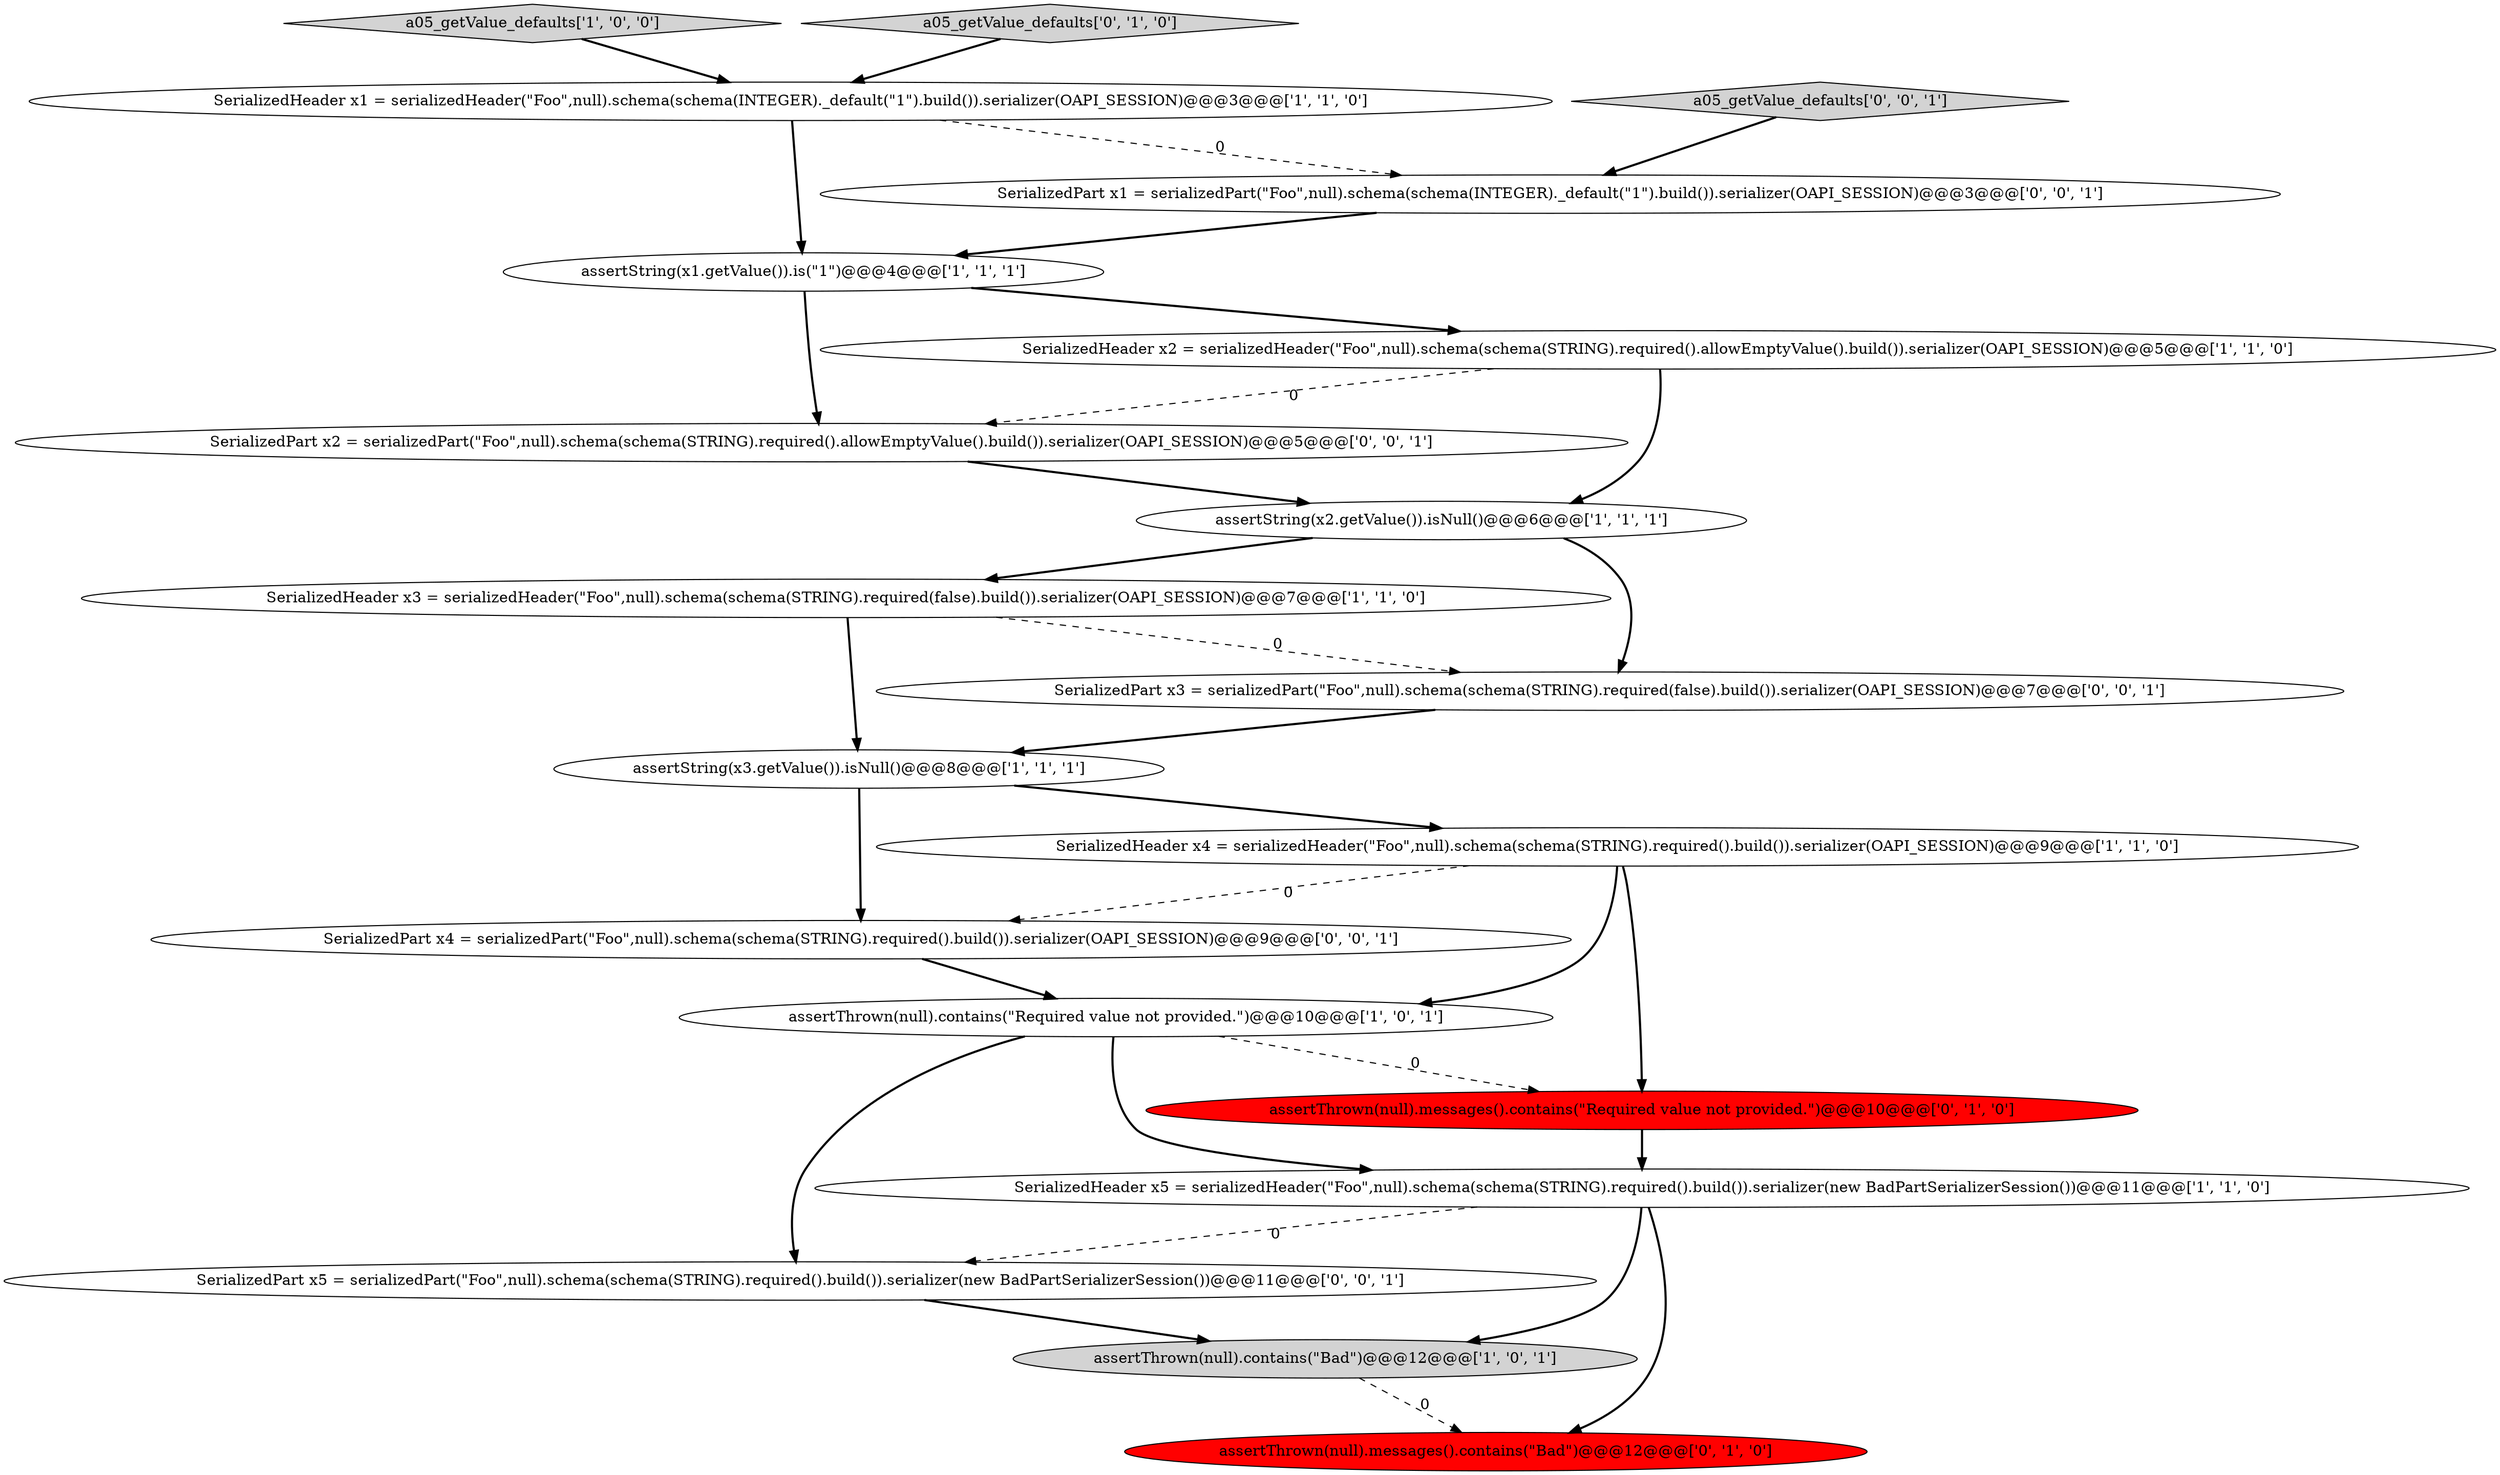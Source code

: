 digraph {
3 [style = filled, label = "a05_getValue_defaults['1', '0', '0']", fillcolor = lightgray, shape = diamond image = "AAA0AAABBB1BBB"];
2 [style = filled, label = "SerializedHeader x4 = serializedHeader(\"Foo\",null).schema(schema(STRING).required().build()).serializer(OAPI_SESSION)@@@9@@@['1', '1', '0']", fillcolor = white, shape = ellipse image = "AAA0AAABBB1BBB"];
12 [style = filled, label = "assertThrown(null).messages().contains(\"Bad\")@@@12@@@['0', '1', '0']", fillcolor = red, shape = ellipse image = "AAA1AAABBB2BBB"];
4 [style = filled, label = "SerializedHeader x3 = serializedHeader(\"Foo\",null).schema(schema(STRING).required(false).build()).serializer(OAPI_SESSION)@@@7@@@['1', '1', '0']", fillcolor = white, shape = ellipse image = "AAA0AAABBB1BBB"];
0 [style = filled, label = "assertString(x3.getValue()).isNull()@@@8@@@['1', '1', '1']", fillcolor = white, shape = ellipse image = "AAA0AAABBB1BBB"];
11 [style = filled, label = "a05_getValue_defaults['0', '1', '0']", fillcolor = lightgray, shape = diamond image = "AAA0AAABBB2BBB"];
13 [style = filled, label = "assertThrown(null).messages().contains(\"Required value not provided.\")@@@10@@@['0', '1', '0']", fillcolor = red, shape = ellipse image = "AAA1AAABBB2BBB"];
15 [style = filled, label = "SerializedPart x5 = serializedPart(\"Foo\",null).schema(schema(STRING).required().build()).serializer(new BadPartSerializerSession())@@@11@@@['0', '0', '1']", fillcolor = white, shape = ellipse image = "AAA0AAABBB3BBB"];
16 [style = filled, label = "SerializedPart x2 = serializedPart(\"Foo\",null).schema(schema(STRING).required().allowEmptyValue().build()).serializer(OAPI_SESSION)@@@5@@@['0', '0', '1']", fillcolor = white, shape = ellipse image = "AAA0AAABBB3BBB"];
19 [style = filled, label = "a05_getValue_defaults['0', '0', '1']", fillcolor = lightgray, shape = diamond image = "AAA0AAABBB3BBB"];
1 [style = filled, label = "assertThrown(null).contains(\"Bad\")@@@12@@@['1', '0', '1']", fillcolor = lightgray, shape = ellipse image = "AAA0AAABBB1BBB"];
10 [style = filled, label = "assertThrown(null).contains(\"Required value not provided.\")@@@10@@@['1', '0', '1']", fillcolor = white, shape = ellipse image = "AAA0AAABBB1BBB"];
5 [style = filled, label = "SerializedHeader x1 = serializedHeader(\"Foo\",null).schema(schema(INTEGER)._default(\"1\").build()).serializer(OAPI_SESSION)@@@3@@@['1', '1', '0']", fillcolor = white, shape = ellipse image = "AAA0AAABBB1BBB"];
9 [style = filled, label = "assertString(x1.getValue()).is(\"1\")@@@4@@@['1', '1', '1']", fillcolor = white, shape = ellipse image = "AAA0AAABBB1BBB"];
14 [style = filled, label = "SerializedPart x4 = serializedPart(\"Foo\",null).schema(schema(STRING).required().build()).serializer(OAPI_SESSION)@@@9@@@['0', '0', '1']", fillcolor = white, shape = ellipse image = "AAA0AAABBB3BBB"];
17 [style = filled, label = "SerializedPart x3 = serializedPart(\"Foo\",null).schema(schema(STRING).required(false).build()).serializer(OAPI_SESSION)@@@7@@@['0', '0', '1']", fillcolor = white, shape = ellipse image = "AAA0AAABBB3BBB"];
18 [style = filled, label = "SerializedPart x1 = serializedPart(\"Foo\",null).schema(schema(INTEGER)._default(\"1\").build()).serializer(OAPI_SESSION)@@@3@@@['0', '0', '1']", fillcolor = white, shape = ellipse image = "AAA0AAABBB3BBB"];
7 [style = filled, label = "SerializedHeader x2 = serializedHeader(\"Foo\",null).schema(schema(STRING).required().allowEmptyValue().build()).serializer(OAPI_SESSION)@@@5@@@['1', '1', '0']", fillcolor = white, shape = ellipse image = "AAA0AAABBB1BBB"];
8 [style = filled, label = "assertString(x2.getValue()).isNull()@@@6@@@['1', '1', '1']", fillcolor = white, shape = ellipse image = "AAA0AAABBB1BBB"];
6 [style = filled, label = "SerializedHeader x5 = serializedHeader(\"Foo\",null).schema(schema(STRING).required().build()).serializer(new BadPartSerializerSession())@@@11@@@['1', '1', '0']", fillcolor = white, shape = ellipse image = "AAA0AAABBB1BBB"];
19->18 [style = bold, label=""];
10->15 [style = bold, label=""];
5->9 [style = bold, label=""];
16->8 [style = bold, label=""];
4->17 [style = dashed, label="0"];
7->16 [style = dashed, label="0"];
0->2 [style = bold, label=""];
14->10 [style = bold, label=""];
10->13 [style = dashed, label="0"];
9->7 [style = bold, label=""];
7->8 [style = bold, label=""];
2->10 [style = bold, label=""];
5->18 [style = dashed, label="0"];
10->6 [style = bold, label=""];
9->16 [style = bold, label=""];
4->0 [style = bold, label=""];
2->13 [style = bold, label=""];
8->17 [style = bold, label=""];
6->1 [style = bold, label=""];
1->12 [style = dashed, label="0"];
11->5 [style = bold, label=""];
3->5 [style = bold, label=""];
0->14 [style = bold, label=""];
17->0 [style = bold, label=""];
2->14 [style = dashed, label="0"];
6->15 [style = dashed, label="0"];
18->9 [style = bold, label=""];
8->4 [style = bold, label=""];
13->6 [style = bold, label=""];
15->1 [style = bold, label=""];
6->12 [style = bold, label=""];
}
